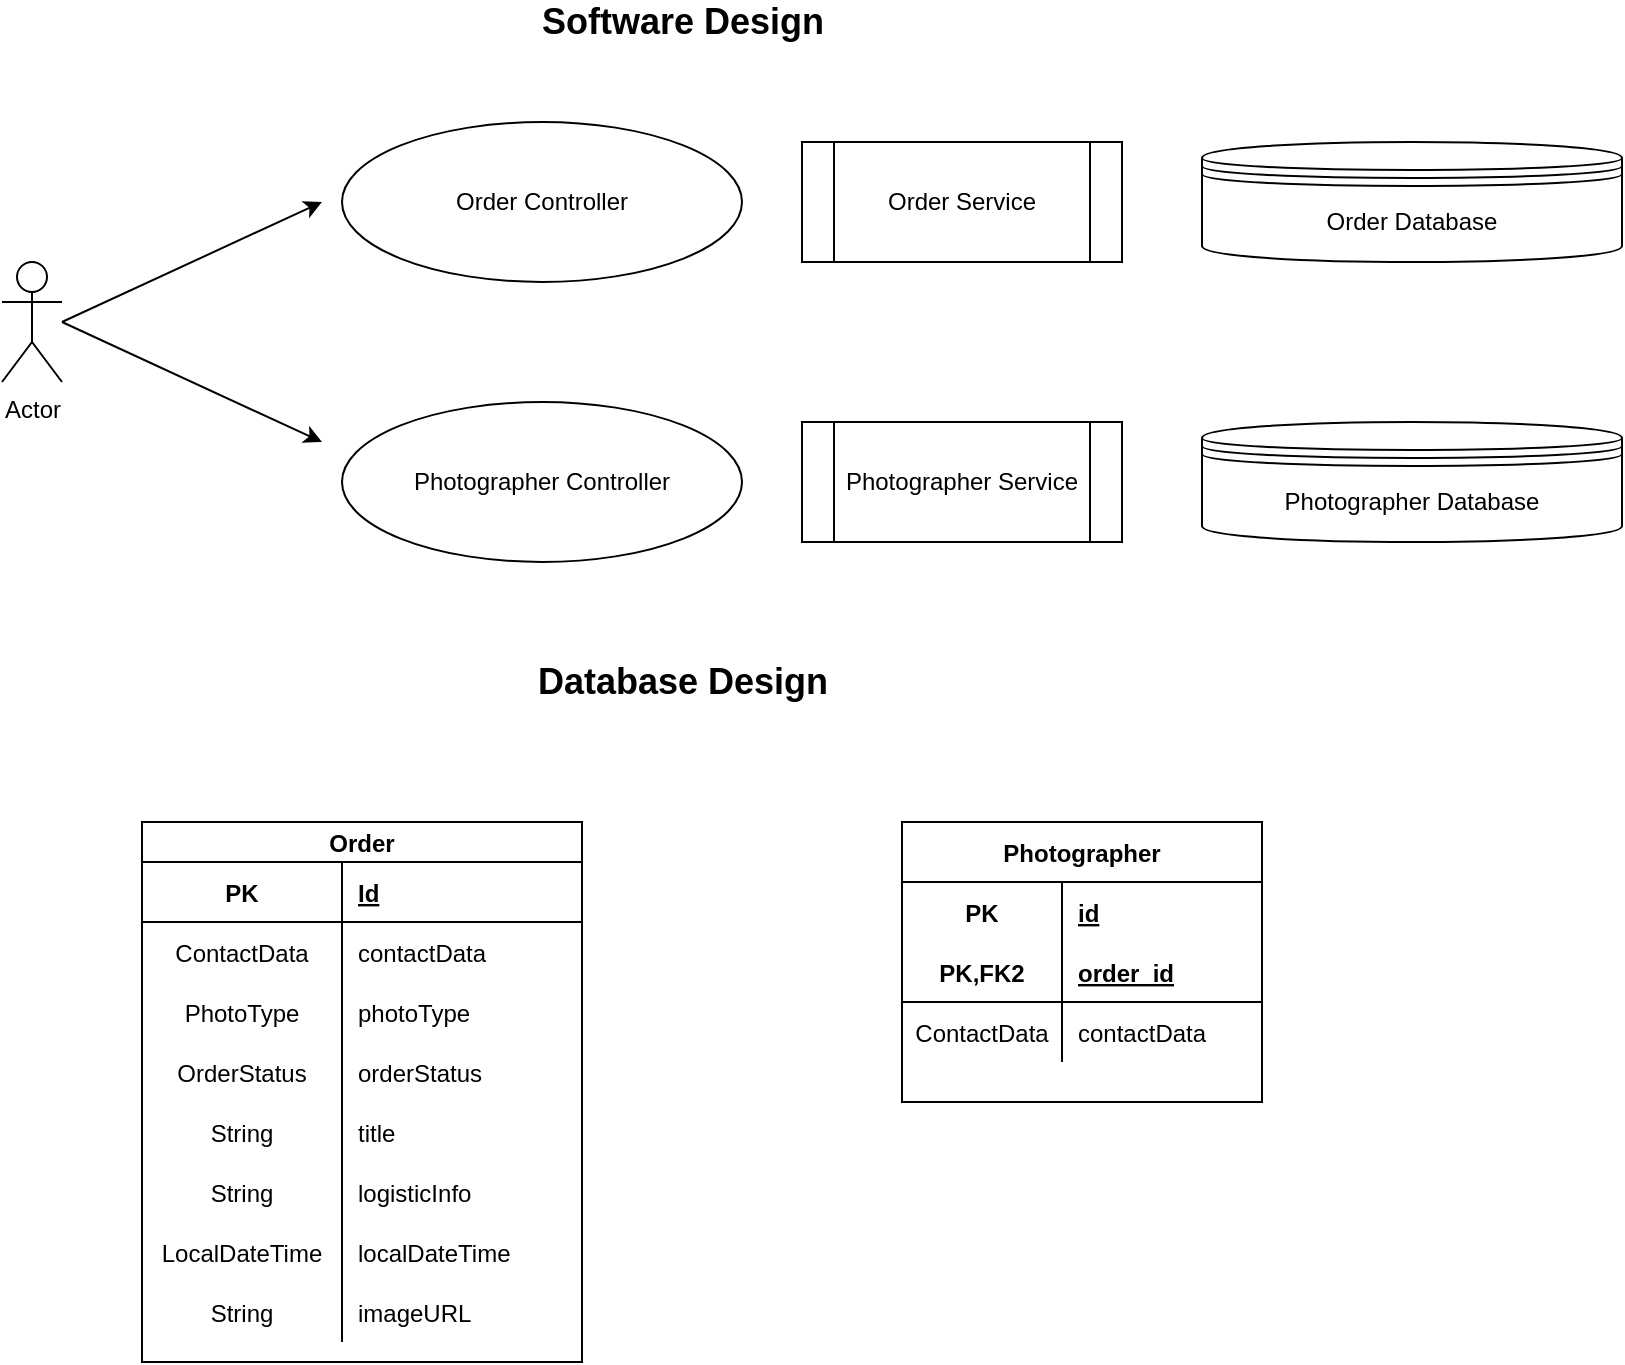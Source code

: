 <mxfile version="14.7.4" type="embed"><diagram id="prtHgNgQTEPvFCAcTncT" name="Page-1"><mxGraphModel dx="813" dy="437" grid="1" gridSize="10" guides="1" tooltips="1" connect="1" arrows="1" fold="1" page="1" pageScale="1" pageWidth="827" pageHeight="1169" math="0" shadow="0"><root><mxCell id="0"/><mxCell id="1" parent="0"/><mxCell id="_28B4jXfdEEOSbrgzBtu-1" value="Actor" style="shape=umlActor;verticalLabelPosition=bottom;verticalAlign=top;html=1;outlineConnect=0;" parent="1" vertex="1"><mxGeometry x="40" y="160" width="30" height="60" as="geometry"/></mxCell><mxCell id="_28B4jXfdEEOSbrgzBtu-2" value="Order Service" style="shape=process;whiteSpace=wrap;html=1;backgroundOutline=1;" parent="1" vertex="1"><mxGeometry x="440" y="100" width="160" height="60" as="geometry"/></mxCell><mxCell id="_28B4jXfdEEOSbrgzBtu-3" value="Photographer Service" style="shape=process;whiteSpace=wrap;html=1;backgroundOutline=1;" parent="1" vertex="1"><mxGeometry x="440" y="240" width="160" height="60" as="geometry"/></mxCell><mxCell id="_28B4jXfdEEOSbrgzBtu-7" value="" style="endArrow=classic;html=1;" parent="1" edge="1"><mxGeometry width="50" height="50" relative="1" as="geometry"><mxPoint x="70" y="190" as="sourcePoint"/><mxPoint x="200" y="130" as="targetPoint"/></mxGeometry></mxCell><mxCell id="_28B4jXfdEEOSbrgzBtu-8" value="" style="endArrow=classic;html=1;" parent="1" edge="1"><mxGeometry width="50" height="50" relative="1" as="geometry"><mxPoint x="70" y="190" as="sourcePoint"/><mxPoint x="200" y="250" as="targetPoint"/></mxGeometry></mxCell><mxCell id="_28B4jXfdEEOSbrgzBtu-9" value="&lt;font style=&quot;font-size: 18px&quot;&gt;&lt;b&gt;Software Design&lt;/b&gt;&lt;/font&gt;" style="text;html=1;align=center;verticalAlign=middle;resizable=0;points=[];autosize=1;strokeColor=none;" parent="1" vertex="1"><mxGeometry x="300" y="30" width="160" height="20" as="geometry"/></mxCell><mxCell id="_28B4jXfdEEOSbrgzBtu-10" value="Order Controller" style="ellipse;whiteSpace=wrap;html=1;" parent="1" vertex="1"><mxGeometry x="210" y="90" width="200" height="80" as="geometry"/></mxCell><mxCell id="_28B4jXfdEEOSbrgzBtu-11" value="Photographer Controller" style="ellipse;whiteSpace=wrap;html=1;" parent="1" vertex="1"><mxGeometry x="210" y="230" width="200" height="80" as="geometry"/></mxCell><mxCell id="_28B4jXfdEEOSbrgzBtu-12" value="&lt;font style=&quot;font-size: 18px&quot;&gt;&lt;b&gt;Database Design&lt;/b&gt;&lt;/font&gt;" style="text;html=1;align=center;verticalAlign=middle;resizable=0;points=[];autosize=1;strokeColor=none;" parent="1" vertex="1"><mxGeometry x="300" y="360" width="160" height="20" as="geometry"/></mxCell><mxCell id="_28B4jXfdEEOSbrgzBtu-13" value="&lt;span&gt;Order Database&lt;/span&gt;" style="shape=datastore;whiteSpace=wrap;html=1;" parent="1" vertex="1"><mxGeometry x="640" y="100" width="210" height="60" as="geometry"/></mxCell><mxCell id="_28B4jXfdEEOSbrgzBtu-14" value="Photographer Database" style="shape=datastore;whiteSpace=wrap;html=1;" parent="1" vertex="1"><mxGeometry x="640" y="240" width="210" height="60" as="geometry"/></mxCell><mxCell id="_28B4jXfdEEOSbrgzBtu-15" value="Order" style="shape=table;startSize=20;container=1;collapsible=1;childLayout=tableLayout;fixedRows=1;rowLines=0;fontStyle=1;align=center;resizeLast=1;" parent="1" vertex="1"><mxGeometry x="110" y="440" width="220" height="270" as="geometry"/></mxCell><mxCell id="_28B4jXfdEEOSbrgzBtu-16" value="" style="shape=partialRectangle;collapsible=0;dropTarget=0;pointerEvents=0;fillColor=none;top=0;left=0;bottom=1;right=0;points=[[0,0.5],[1,0.5]];portConstraint=eastwest;" parent="_28B4jXfdEEOSbrgzBtu-15" vertex="1"><mxGeometry y="20" width="220" height="30" as="geometry"/></mxCell><mxCell id="_28B4jXfdEEOSbrgzBtu-17" value="PK" style="shape=partialRectangle;connectable=0;fillColor=none;top=0;left=0;bottom=0;right=0;fontStyle=1;overflow=hidden;" parent="_28B4jXfdEEOSbrgzBtu-16" vertex="1"><mxGeometry width="100" height="30" as="geometry"/></mxCell><mxCell id="_28B4jXfdEEOSbrgzBtu-18" value="Id" style="shape=partialRectangle;connectable=0;fillColor=none;top=0;left=0;bottom=0;right=0;align=left;spacingLeft=6;fontStyle=5;overflow=hidden;" parent="_28B4jXfdEEOSbrgzBtu-16" vertex="1"><mxGeometry x="100" width="120" height="30" as="geometry"/></mxCell><mxCell id="_28B4jXfdEEOSbrgzBtu-19" value="" style="shape=partialRectangle;collapsible=0;dropTarget=0;pointerEvents=0;fillColor=none;top=0;left=0;bottom=0;right=0;points=[[0,0.5],[1,0.5]];portConstraint=eastwest;" parent="_28B4jXfdEEOSbrgzBtu-15" vertex="1"><mxGeometry y="50" width="220" height="30" as="geometry"/></mxCell><mxCell id="_28B4jXfdEEOSbrgzBtu-20" value="ContactData" style="shape=partialRectangle;connectable=0;fillColor=none;top=0;left=0;bottom=0;right=0;editable=1;overflow=hidden;" parent="_28B4jXfdEEOSbrgzBtu-19" vertex="1"><mxGeometry width="100" height="30" as="geometry"/></mxCell><mxCell id="_28B4jXfdEEOSbrgzBtu-21" value="contactData" style="shape=partialRectangle;connectable=0;fillColor=none;top=0;left=0;bottom=0;right=0;align=left;spacingLeft=6;overflow=hidden;" parent="_28B4jXfdEEOSbrgzBtu-19" vertex="1"><mxGeometry x="100" width="120" height="30" as="geometry"/></mxCell><mxCell id="_28B4jXfdEEOSbrgzBtu-22" value="" style="shape=partialRectangle;collapsible=0;dropTarget=0;pointerEvents=0;fillColor=none;top=0;left=0;bottom=0;right=0;points=[[0,0.5],[1,0.5]];portConstraint=eastwest;" parent="_28B4jXfdEEOSbrgzBtu-15" vertex="1"><mxGeometry y="80" width="220" height="30" as="geometry"/></mxCell><mxCell id="_28B4jXfdEEOSbrgzBtu-23" value="PhotoType" style="shape=partialRectangle;connectable=0;fillColor=none;top=0;left=0;bottom=0;right=0;editable=1;overflow=hidden;" parent="_28B4jXfdEEOSbrgzBtu-22" vertex="1"><mxGeometry width="100" height="30" as="geometry"/></mxCell><mxCell id="_28B4jXfdEEOSbrgzBtu-24" value="photoType" style="shape=partialRectangle;connectable=0;fillColor=none;top=0;left=0;bottom=0;right=0;align=left;spacingLeft=6;overflow=hidden;" parent="_28B4jXfdEEOSbrgzBtu-22" vertex="1"><mxGeometry x="100" width="120" height="30" as="geometry"/></mxCell><mxCell id="_28B4jXfdEEOSbrgzBtu-25" value="" style="shape=partialRectangle;collapsible=0;dropTarget=0;pointerEvents=0;fillColor=none;top=0;left=0;bottom=0;right=0;points=[[0,0.5],[1,0.5]];portConstraint=eastwest;" parent="_28B4jXfdEEOSbrgzBtu-15" vertex="1"><mxGeometry y="110" width="220" height="30" as="geometry"/></mxCell><mxCell id="_28B4jXfdEEOSbrgzBtu-26" value="OrderStatus" style="shape=partialRectangle;connectable=0;fillColor=none;top=0;left=0;bottom=0;right=0;editable=1;overflow=hidden;" parent="_28B4jXfdEEOSbrgzBtu-25" vertex="1"><mxGeometry width="100" height="30" as="geometry"/></mxCell><mxCell id="_28B4jXfdEEOSbrgzBtu-27" value="orderStatus" style="shape=partialRectangle;connectable=0;fillColor=none;top=0;left=0;bottom=0;right=0;align=left;spacingLeft=6;overflow=hidden;" parent="_28B4jXfdEEOSbrgzBtu-25" vertex="1"><mxGeometry x="100" width="120" height="30" as="geometry"/></mxCell><mxCell id="2" value="" style="shape=partialRectangle;collapsible=0;dropTarget=0;pointerEvents=0;fillColor=none;top=0;left=0;bottom=0;right=0;points=[[0,0.5],[1,0.5]];portConstraint=eastwest;" parent="_28B4jXfdEEOSbrgzBtu-15" vertex="1"><mxGeometry y="140" width="220" height="30" as="geometry"/></mxCell><mxCell id="3" value="String" style="shape=partialRectangle;connectable=0;fillColor=none;top=0;left=0;bottom=0;right=0;editable=1;overflow=hidden;" parent="2" vertex="1"><mxGeometry width="100" height="30" as="geometry"/></mxCell><mxCell id="4" value="title" style="shape=partialRectangle;connectable=0;fillColor=none;top=0;left=0;bottom=0;right=0;align=left;spacingLeft=6;overflow=hidden;" parent="2" vertex="1"><mxGeometry x="100" width="120" height="30" as="geometry"/></mxCell><mxCell id="5" value="" style="shape=partialRectangle;collapsible=0;dropTarget=0;pointerEvents=0;fillColor=none;top=0;left=0;bottom=0;right=0;points=[[0,0.5],[1,0.5]];portConstraint=eastwest;" parent="_28B4jXfdEEOSbrgzBtu-15" vertex="1"><mxGeometry y="170" width="220" height="30" as="geometry"/></mxCell><mxCell id="6" value="String" style="shape=partialRectangle;connectable=0;fillColor=none;top=0;left=0;bottom=0;right=0;editable=1;overflow=hidden;" parent="5" vertex="1"><mxGeometry width="100" height="30" as="geometry"/></mxCell><mxCell id="7" value="logisticInfo" style="shape=partialRectangle;connectable=0;fillColor=none;top=0;left=0;bottom=0;right=0;align=left;spacingLeft=6;overflow=hidden;" parent="5" vertex="1"><mxGeometry x="100" width="120" height="30" as="geometry"/></mxCell><mxCell id="9" value="" style="shape=partialRectangle;collapsible=0;dropTarget=0;pointerEvents=0;fillColor=none;top=0;left=0;bottom=0;right=0;points=[[0,0.5],[1,0.5]];portConstraint=eastwest;" parent="_28B4jXfdEEOSbrgzBtu-15" vertex="1"><mxGeometry y="200" width="220" height="30" as="geometry"/></mxCell><mxCell id="10" value="LocalDateTime" style="shape=partialRectangle;connectable=0;fillColor=none;top=0;left=0;bottom=0;right=0;editable=1;overflow=hidden;" parent="9" vertex="1"><mxGeometry width="100" height="30" as="geometry"/></mxCell><mxCell id="11" value="localDateTime" style="shape=partialRectangle;connectable=0;fillColor=none;top=0;left=0;bottom=0;right=0;align=left;spacingLeft=6;overflow=hidden;" parent="9" vertex="1"><mxGeometry x="100" width="120" height="30" as="geometry"/></mxCell><mxCell id="34" value="" style="shape=partialRectangle;collapsible=0;dropTarget=0;pointerEvents=0;fillColor=none;top=0;left=0;bottom=0;right=0;points=[[0,0.5],[1,0.5]];portConstraint=eastwest;" vertex="1" parent="_28B4jXfdEEOSbrgzBtu-15"><mxGeometry y="230" width="220" height="30" as="geometry"/></mxCell><mxCell id="35" value="String" style="shape=partialRectangle;connectable=0;fillColor=none;top=0;left=0;bottom=0;right=0;editable=1;overflow=hidden;" vertex="1" parent="34"><mxGeometry width="100" height="30" as="geometry"/></mxCell><mxCell id="36" value="imageURL" style="shape=partialRectangle;connectable=0;fillColor=none;top=0;left=0;bottom=0;right=0;align=left;spacingLeft=6;overflow=hidden;" vertex="1" parent="34"><mxGeometry x="100" width="120" height="30" as="geometry"/></mxCell><mxCell id="_28B4jXfdEEOSbrgzBtu-28" value="Photographer" style="shape=table;startSize=30;container=1;collapsible=1;childLayout=tableLayout;fixedRows=1;rowLines=0;fontStyle=1;align=center;resizeLast=1;" parent="1" vertex="1"><mxGeometry x="490" y="440" width="180" height="140" as="geometry"/></mxCell><mxCell id="_28B4jXfdEEOSbrgzBtu-29" value="" style="shape=partialRectangle;collapsible=0;dropTarget=0;pointerEvents=0;fillColor=none;top=0;left=0;bottom=0;right=0;points=[[0,0.5],[1,0.5]];portConstraint=eastwest;" parent="_28B4jXfdEEOSbrgzBtu-28" vertex="1"><mxGeometry y="30" width="180" height="30" as="geometry"/></mxCell><mxCell id="_28B4jXfdEEOSbrgzBtu-30" value="PK" style="shape=partialRectangle;connectable=0;fillColor=none;top=0;left=0;bottom=0;right=0;fontStyle=1;overflow=hidden;" parent="_28B4jXfdEEOSbrgzBtu-29" vertex="1"><mxGeometry width="80" height="30" as="geometry"/></mxCell><mxCell id="_28B4jXfdEEOSbrgzBtu-31" value="id" style="shape=partialRectangle;connectable=0;fillColor=none;top=0;left=0;bottom=0;right=0;align=left;spacingLeft=6;fontStyle=5;overflow=hidden;" parent="_28B4jXfdEEOSbrgzBtu-29" vertex="1"><mxGeometry x="80" width="100" height="30" as="geometry"/></mxCell><mxCell id="_28B4jXfdEEOSbrgzBtu-32" value="" style="shape=partialRectangle;collapsible=0;dropTarget=0;pointerEvents=0;fillColor=none;top=0;left=0;bottom=1;right=0;points=[[0,0.5],[1,0.5]];portConstraint=eastwest;" parent="_28B4jXfdEEOSbrgzBtu-28" vertex="1"><mxGeometry y="60" width="180" height="30" as="geometry"/></mxCell><mxCell id="_28B4jXfdEEOSbrgzBtu-33" value="PK,FK2" style="shape=partialRectangle;connectable=0;fillColor=none;top=0;left=0;bottom=0;right=0;fontStyle=1;overflow=hidden;" parent="_28B4jXfdEEOSbrgzBtu-32" vertex="1"><mxGeometry width="80" height="30" as="geometry"/></mxCell><mxCell id="_28B4jXfdEEOSbrgzBtu-34" value="order_id" style="shape=partialRectangle;connectable=0;fillColor=none;top=0;left=0;bottom=0;right=0;align=left;spacingLeft=6;fontStyle=5;overflow=hidden;" parent="_28B4jXfdEEOSbrgzBtu-32" vertex="1"><mxGeometry x="80" width="100" height="30" as="geometry"/></mxCell><mxCell id="_28B4jXfdEEOSbrgzBtu-35" value="" style="shape=partialRectangle;collapsible=0;dropTarget=0;pointerEvents=0;fillColor=none;top=0;left=0;bottom=0;right=0;points=[[0,0.5],[1,0.5]];portConstraint=eastwest;" parent="_28B4jXfdEEOSbrgzBtu-28" vertex="1"><mxGeometry y="90" width="180" height="30" as="geometry"/></mxCell><mxCell id="_28B4jXfdEEOSbrgzBtu-36" value="ContactData" style="shape=partialRectangle;connectable=0;fillColor=none;top=0;left=0;bottom=0;right=0;editable=1;overflow=hidden;" parent="_28B4jXfdEEOSbrgzBtu-35" vertex="1"><mxGeometry width="80" height="30" as="geometry"/></mxCell><mxCell id="_28B4jXfdEEOSbrgzBtu-37" value="contactData" style="shape=partialRectangle;connectable=0;fillColor=none;top=0;left=0;bottom=0;right=0;align=left;spacingLeft=6;overflow=hidden;" parent="_28B4jXfdEEOSbrgzBtu-35" vertex="1"><mxGeometry x="80" width="100" height="30" as="geometry"/></mxCell></root></mxGraphModel></diagram></mxfile>